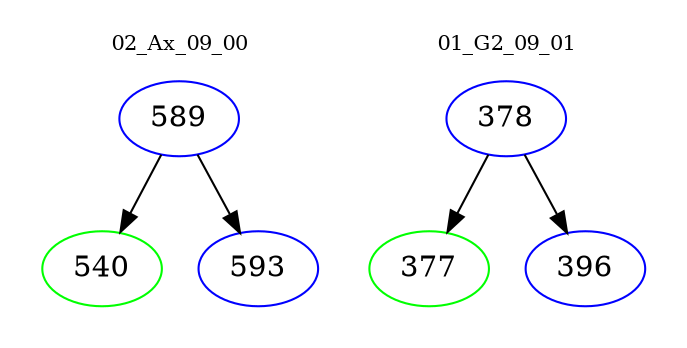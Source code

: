 digraph{
subgraph cluster_0 {
color = white
label = "02_Ax_09_00";
fontsize=10;
T0_589 [label="589", color="blue"]
T0_589 -> T0_540 [color="black"]
T0_540 [label="540", color="green"]
T0_589 -> T0_593 [color="black"]
T0_593 [label="593", color="blue"]
}
subgraph cluster_1 {
color = white
label = "01_G2_09_01";
fontsize=10;
T1_378 [label="378", color="blue"]
T1_378 -> T1_377 [color="black"]
T1_377 [label="377", color="green"]
T1_378 -> T1_396 [color="black"]
T1_396 [label="396", color="blue"]
}
}

